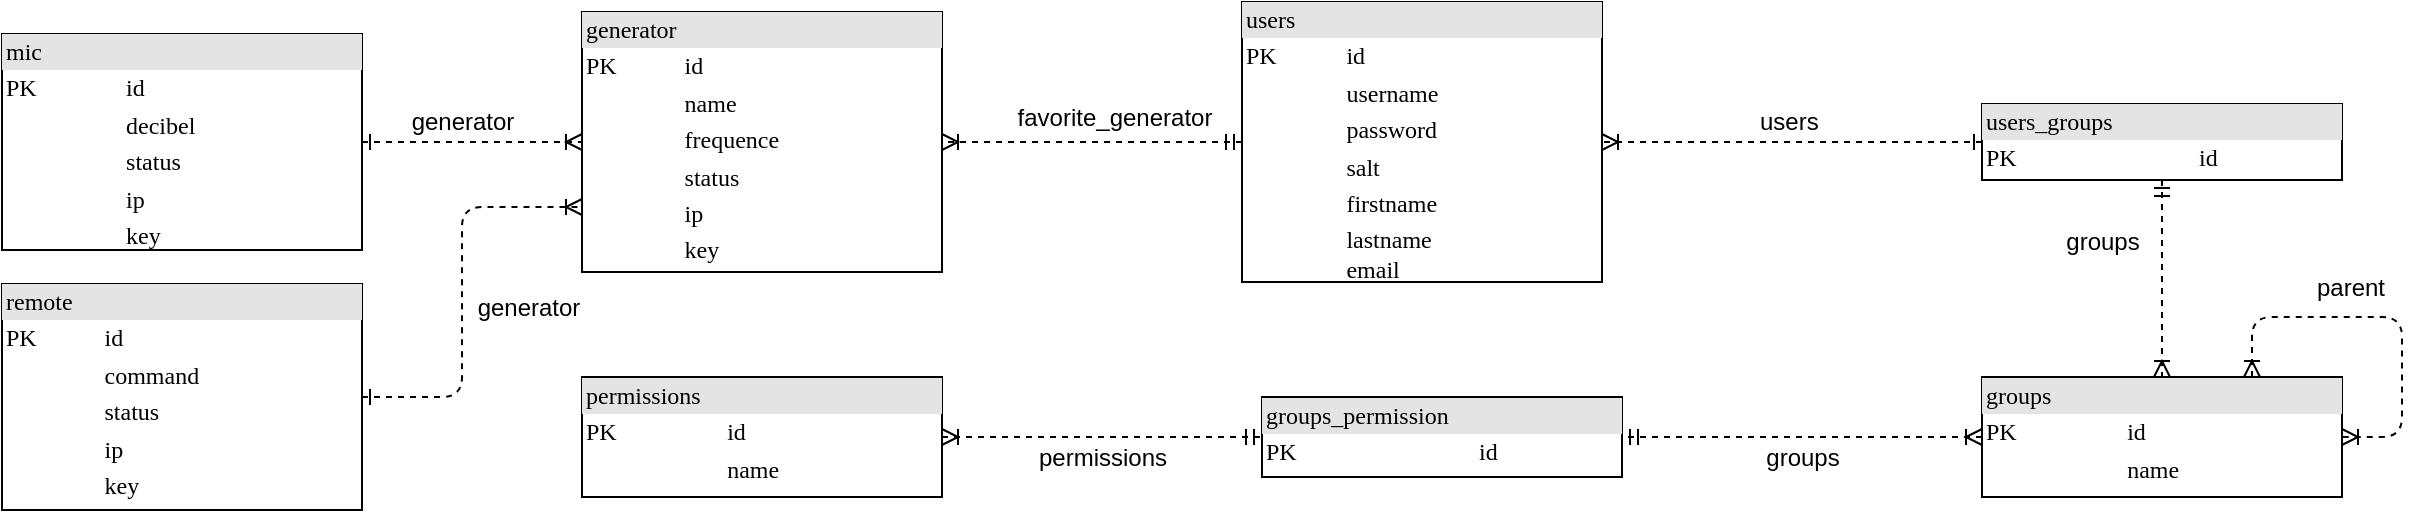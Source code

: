 <mxfile pages="1" version="11.2.4" type="device"><diagram name="Page-1" id="2ca16b54-16f6-2749-3443-fa8db7711227"><mxGraphModel dx="1426" dy="1027" grid="1" gridSize="10" guides="1" tooltips="1" connect="1" arrows="1" fold="1" page="1" pageScale="1" pageWidth="1654" pageHeight="1169" background="#ffffff" math="0" shadow="0"><root><mxCell id="0"/><mxCell id="1" parent="0"/><mxCell id="5gLqeMXHrK_d8059Eth--4" value="&lt;div style=&quot;box-sizing: border-box ; width: 100% ; background: #e4e4e4 ; padding: 2px&quot;&gt;users&lt;/div&gt;&lt;table style=&quot;width: 100% ; font-size: 1em&quot; cellpadding=&quot;2&quot; cellspacing=&quot;0&quot;&gt;&lt;tbody&gt;&lt;tr&gt;&lt;td&gt;PK&lt;/td&gt;&lt;td&gt;id&lt;/td&gt;&lt;/tr&gt;&lt;tr&gt;&lt;td&gt;&lt;br&gt;&lt;/td&gt;&lt;td&gt;username&lt;br&gt;&lt;/td&gt;&lt;/tr&gt;&lt;tr&gt;&lt;td&gt;&lt;/td&gt;&lt;td&gt;password&lt;br&gt;&lt;/td&gt;&lt;/tr&gt;&lt;tr&gt;&lt;td&gt;&lt;br&gt;&lt;/td&gt;&lt;td&gt;salt&lt;br&gt;&lt;/td&gt;&lt;/tr&gt;&lt;tr&gt;&lt;td&gt;&lt;br&gt;&lt;/td&gt;&lt;td&gt;firstname&lt;br&gt;&lt;/td&gt;&lt;/tr&gt;&lt;tr&gt;&lt;td&gt;&lt;br&gt;&lt;/td&gt;&lt;td&gt;lastname&lt;br&gt;email&lt;/td&gt;&lt;/tr&gt;&lt;tr&gt;&lt;td&gt;&lt;br&gt;&lt;/td&gt;&lt;td&gt;&lt;br&gt;&lt;/td&gt;&lt;/tr&gt;&lt;/tbody&gt;&lt;/table&gt;" style="verticalAlign=top;align=left;overflow=fill;html=1;rounded=0;shadow=0;comic=0;labelBackgroundColor=none;strokeColor=#000000;strokeWidth=1;fillColor=#ffffff;fontFamily=Verdana;fontSize=12;fontColor=#000000;" parent="1" vertex="1"><mxGeometry x="690" y="337" width="180" height="140" as="geometry"/></mxCell><mxCell id="5gLqeMXHrK_d8059Eth--12" value="&lt;div style=&quot;box-sizing: border-box ; width: 100% ; background: #e4e4e4 ; padding: 2px&quot;&gt;permissions&lt;br&gt;&lt;/div&gt;&lt;table style=&quot;width: 100% ; font-size: 1em&quot; cellpadding=&quot;2&quot; cellspacing=&quot;0&quot;&gt;&lt;tbody&gt;&lt;tr&gt;&lt;td&gt;PK&lt;/td&gt;&lt;td&gt;id&lt;/td&gt;&lt;/tr&gt;&lt;tr&gt;&lt;td&gt;&lt;br&gt;&lt;/td&gt;&lt;td&gt;name&lt;/td&gt;&lt;/tr&gt;&lt;/tbody&gt;&lt;/table&gt;" style="verticalAlign=top;align=left;overflow=fill;html=1;rounded=0;shadow=0;comic=0;labelBackgroundColor=none;strokeColor=#000000;strokeWidth=1;fillColor=#ffffff;fontFamily=Verdana;fontSize=12;fontColor=#000000;" parent="1" vertex="1"><mxGeometry x="360" y="524.5" width="180" height="60" as="geometry"/></mxCell><mxCell id="5gLqeMXHrK_d8059Eth--19" value="&lt;div style=&quot;box-sizing: border-box ; width: 100% ; background: #e4e4e4 ; padding: 2px&quot;&gt;groups_permission&lt;/div&gt;&lt;table style=&quot;width: 100% ; font-size: 1em&quot; cellpadding=&quot;2&quot; cellspacing=&quot;0&quot;&gt;&lt;tbody&gt;&lt;tr&gt;&lt;td&gt;PK&lt;/td&gt;&lt;td&gt;id&lt;/td&gt;&lt;/tr&gt;&lt;/tbody&gt;&lt;/table&gt;" style="verticalAlign=top;align=left;overflow=fill;html=1;rounded=0;shadow=0;comic=0;labelBackgroundColor=none;strokeColor=#000000;strokeWidth=1;fillColor=#ffffff;fontFamily=Verdana;fontSize=12;fontColor=#000000;" parent="1" vertex="1"><mxGeometry x="700" y="534.5" width="180" height="40" as="geometry"/></mxCell><mxCell id="5gLqeMXHrK_d8059Eth--21" value="&lt;div style=&quot;box-sizing: border-box ; width: 100% ; background: #e4e4e4 ; padding: 2px&quot;&gt;users_groups&lt;/div&gt;&lt;table style=&quot;width: 100% ; font-size: 1em&quot; cellpadding=&quot;2&quot; cellspacing=&quot;0&quot;&gt;&lt;tbody&gt;&lt;tr&gt;&lt;td&gt;PK&lt;/td&gt;&lt;td&gt;id&lt;/td&gt;&lt;/tr&gt;&lt;/tbody&gt;&lt;/table&gt;" style="verticalAlign=top;align=left;overflow=fill;html=1;rounded=0;shadow=0;comic=0;labelBackgroundColor=none;strokeColor=#000000;strokeWidth=1;fillColor=#ffffff;fontFamily=Verdana;fontSize=12;fontColor=#000000;" parent="1" vertex="1"><mxGeometry x="1060" y="388" width="180" height="38" as="geometry"/></mxCell><mxCell id="5gLqeMXHrK_d8059Eth--23" value="&lt;div style=&quot;box-sizing: border-box ; width: 100% ; background: #e4e4e4 ; padding: 2px&quot;&gt;groups&lt;/div&gt;&lt;table style=&quot;width: 100% ; font-size: 1em&quot; cellpadding=&quot;2&quot; cellspacing=&quot;0&quot;&gt;&lt;tbody&gt;&lt;tr&gt;&lt;td&gt;PK&lt;/td&gt;&lt;td&gt;id&lt;/td&gt;&lt;/tr&gt;&lt;tr&gt;&lt;td&gt;&lt;/td&gt;&lt;td&gt;name&lt;/td&gt;&lt;/tr&gt;&lt;/tbody&gt;&lt;/table&gt;" style="verticalAlign=top;align=left;overflow=fill;html=1;rounded=0;shadow=0;comic=0;labelBackgroundColor=none;strokeColor=#000000;strokeWidth=1;fillColor=#ffffff;fontFamily=Verdana;fontSize=12;fontColor=#000000;" parent="1" vertex="1"><mxGeometry x="1060" y="524.5" width="180" height="60" as="geometry"/></mxCell><mxCell id="5gLqeMXHrK_d8059Eth--27" style="edgeStyle=orthogonalEdgeStyle;html=1;dashed=1;labelBackgroundColor=none;startArrow=ERmandOne;endArrow=ERoneToMany;fontFamily=Verdana;fontSize=12;align=left;startFill=0;exitX=0.5;exitY=1;exitDx=0;exitDy=0;entryX=0.5;entryY=0;entryDx=0;entryDy=0;" parent="1" source="5gLqeMXHrK_d8059Eth--21" target="5gLqeMXHrK_d8059Eth--23" edge="1"><mxGeometry relative="1" as="geometry"><mxPoint x="290" y="254.5" as="sourcePoint"/><mxPoint x="1560" y="364.5" as="targetPoint"/><Array as="points"><mxPoint x="1150" y="426.5"/></Array></mxGeometry></mxCell><mxCell id="5gLqeMXHrK_d8059Eth--28" style="edgeStyle=orthogonalEdgeStyle;html=1;dashed=1;labelBackgroundColor=none;startArrow=ERoneToMany;endArrow=ERmandOne;fontFamily=Verdana;fontSize=12;align=left;startFill=0;exitX=1;exitY=0.5;exitDx=0;exitDy=0;entryX=0;entryY=0.5;entryDx=0;entryDy=0;endFill=0;" parent="1" source="5gLqeMXHrK_d8059Eth--12" target="5gLqeMXHrK_d8059Eth--19" edge="1"><mxGeometry relative="1" as="geometry"><mxPoint x="300" y="264.5" as="sourcePoint"/><mxPoint x="750" y="1084.5" as="targetPoint"/><Array as="points"><mxPoint x="670" y="554.5"/><mxPoint x="670" y="554.5"/></Array></mxGeometry></mxCell><mxCell id="5U_GVk4r0EpHy0xkI5pU-6" value="permissions" style="text;html=1;resizable=0;points=[];align=center;verticalAlign=middle;labelBackgroundColor=#ffffff;" parent="5gLqeMXHrK_d8059Eth--28" vertex="1" connectable="0"><mxGeometry x="0.625" y="-41" relative="1" as="geometry"><mxPoint x="-50" y="-31" as="offset"/></mxGeometry></mxCell><mxCell id="5gLqeMXHrK_d8059Eth--33" style="edgeStyle=orthogonalEdgeStyle;html=1;dashed=1;labelBackgroundColor=none;startArrow=ERoneToMany;endArrow=ERmandOne;fontFamily=Verdana;fontSize=12;align=left;startFill=0;exitX=0;exitY=0.5;exitDx=0;exitDy=0;entryX=1;entryY=0.5;entryDx=0;entryDy=0;endFill=0;" parent="1" source="5gLqeMXHrK_d8059Eth--23" target="5gLqeMXHrK_d8059Eth--19" edge="1"><mxGeometry relative="1" as="geometry"><mxPoint x="300" y="264.5" as="sourcePoint"/><mxPoint x="300" y="604.5" as="targetPoint"/><Array as="points"/></mxGeometry></mxCell><mxCell id="5U_GVk4r0EpHy0xkI5pU-5" value="groups" style="text;html=1;resizable=0;points=[];align=center;verticalAlign=middle;labelBackgroundColor=#ffffff;" parent="5gLqeMXHrK_d8059Eth--33" vertex="1" connectable="0"><mxGeometry x="-0.129" y="-2" relative="1" as="geometry"><mxPoint x="-12" y="12" as="offset"/></mxGeometry></mxCell><mxCell id="5gLqeMXHrK_d8059Eth--36" style="edgeStyle=orthogonalEdgeStyle;html=1;dashed=1;labelBackgroundColor=none;startArrow=ERoneToMany;endArrow=ERoneToMany;fontFamily=Verdana;fontSize=12;align=left;startFill=0;entryX=1;entryY=0.5;entryDx=0;entryDy=0;exitX=0.75;exitY=0;exitDx=0;exitDy=0;" parent="1" source="5gLqeMXHrK_d8059Eth--23" target="5gLqeMXHrK_d8059Eth--23" edge="1"><mxGeometry relative="1" as="geometry"><mxPoint x="1250" y="1052" as="sourcePoint"/><mxPoint x="1095" y="1124.5" as="targetPoint"/><Array as="points"><mxPoint x="1195" y="494.5"/><mxPoint x="1270" y="494.5"/><mxPoint x="1270" y="554.5"/></Array></mxGeometry></mxCell><mxCell id="5U_GVk4r0EpHy0xkI5pU-4" value="parent" style="text;html=1;resizable=0;points=[];align=center;verticalAlign=middle;labelBackgroundColor=#ffffff;" parent="5gLqeMXHrK_d8059Eth--36" vertex="1" connectable="0"><mxGeometry x="0.011" y="-1" relative="1" as="geometry"><mxPoint x="-20" y="-16" as="offset"/></mxGeometry></mxCell><mxCell id="5gLqeMXHrK_d8059Eth--39" style="edgeStyle=orthogonalEdgeStyle;html=1;dashed=1;labelBackgroundColor=none;startArrow=ERone;endArrow=ERoneToMany;fontFamily=Verdana;fontSize=12;align=left;startFill=0;entryX=1;entryY=0.5;entryDx=0;entryDy=0;exitX=0;exitY=0.5;exitDx=0;exitDy=0;" parent="1" source="5gLqeMXHrK_d8059Eth--21" target="5gLqeMXHrK_d8059Eth--4" edge="1"><mxGeometry relative="1" as="geometry"><mxPoint x="920" y="280" as="sourcePoint"/><mxPoint x="1095" y="1124.5" as="targetPoint"/><Array as="points"/></mxGeometry></mxCell><mxCell id="5gLqeMXHrK_d8059Eth--48" style="edgeStyle=orthogonalEdgeStyle;html=1;dashed=1;labelBackgroundColor=none;startArrow=ERmandOne;endArrow=ERoneToMany;fontFamily=Verdana;fontSize=12;align=left;entryX=1;entryY=0.5;entryDx=0;entryDy=0;startFill=0;exitX=0;exitY=0.5;exitDx=0;exitDy=0;" parent="1" source="5gLqeMXHrK_d8059Eth--4" target="5gLqeMXHrK_d8059Eth--49" edge="1"><mxGeometry relative="1" as="geometry"><mxPoint x="630" y="500" as="sourcePoint"/><mxPoint x="1430" y="384.5" as="targetPoint"/><Array as="points"/></mxGeometry></mxCell><mxCell id="5U_GVk4r0EpHy0xkI5pU-1" value="favorite_generator" style="text;html=1;resizable=0;points=[];align=center;verticalAlign=middle;labelBackgroundColor=#ffffff;" parent="5gLqeMXHrK_d8059Eth--48" vertex="1" connectable="0"><mxGeometry x="0.305" y="-5" relative="1" as="geometry"><mxPoint x="34" y="-7" as="offset"/></mxGeometry></mxCell><mxCell id="5gLqeMXHrK_d8059Eth--49" value="&lt;div style=&quot;box-sizing: border-box ; width: 100% ; background: #e4e4e4 ; padding: 2px&quot;&gt;generator&lt;/div&gt;&lt;table style=&quot;width: 100% ; font-size: 1em&quot; cellpadding=&quot;2&quot; cellspacing=&quot;0&quot;&gt;&lt;tbody&gt;&lt;tr&gt;&lt;td&gt;PK&lt;/td&gt;&lt;td&gt;id&lt;/td&gt;&lt;/tr&gt;&lt;tr&gt;&lt;td&gt;&lt;br&gt;&lt;/td&gt;&lt;td&gt;name&lt;br&gt;&lt;/td&gt;&lt;/tr&gt;&lt;tr&gt;&lt;td&gt;&lt;/td&gt;&lt;td&gt;frequence&lt;br&gt;&lt;/td&gt;&lt;/tr&gt;&lt;tr&gt;&lt;td&gt;&lt;br&gt;&lt;/td&gt;&lt;td&gt;status&lt;br&gt;&lt;/td&gt;&lt;/tr&gt;&lt;tr&gt;&lt;td&gt;&lt;br&gt;&lt;/td&gt;&lt;td&gt;ip&lt;br&gt;&lt;/td&gt;&lt;/tr&gt;&lt;tr&gt;&lt;td&gt;&lt;br&gt;&lt;/td&gt;&lt;td&gt;key&lt;/td&gt;&lt;/tr&gt;&lt;/tbody&gt;&lt;/table&gt;" style="verticalAlign=top;align=left;overflow=fill;html=1;rounded=0;shadow=0;comic=0;labelBackgroundColor=none;strokeColor=#000000;strokeWidth=1;fillColor=#ffffff;fontFamily=Verdana;fontSize=12;fontColor=#000000;" parent="1" vertex="1"><mxGeometry x="360" y="342" width="180" height="130" as="geometry"/></mxCell><mxCell id="5U_GVk4r0EpHy0xkI5pU-2" value="users" style="text;html=1;resizable=0;points=[];autosize=1;align=left;verticalAlign=top;spacingTop=-4;" parent="1" vertex="1"><mxGeometry x="947" y="387" width="50" height="20" as="geometry"/></mxCell><mxCell id="5U_GVk4r0EpHy0xkI5pU-10" value="groups" style="text;html=1;resizable=0;points=[];align=center;verticalAlign=middle;labelBackgroundColor=#ffffff;" parent="1" vertex="1" connectable="0"><mxGeometry x="1140" y="473" as="geometry"><mxPoint x="-20" y="-16" as="offset"/></mxGeometry></mxCell><mxCell id="OMc9RUhOWRdMu2GafAwP-1" value="&lt;div style=&quot;box-sizing: border-box ; width: 100% ; background: #e4e4e4 ; padding: 2px&quot;&gt;mic&lt;/div&gt;&lt;table style=&quot;width: 100% ; font-size: 1em&quot; cellpadding=&quot;2&quot; cellspacing=&quot;0&quot;&gt;&lt;tbody&gt;&lt;tr&gt;&lt;td&gt;PK&lt;/td&gt;&lt;td&gt;id&lt;/td&gt;&lt;/tr&gt;&lt;tr&gt;&lt;td&gt;&lt;/td&gt;&lt;td&gt;decibel&lt;br&gt;&lt;/td&gt;&lt;/tr&gt;&lt;tr&gt;&lt;td&gt;&lt;br&gt;&lt;/td&gt;&lt;td&gt;status&lt;br&gt;&lt;/td&gt;&lt;/tr&gt;&lt;tr&gt;&lt;td&gt;&lt;br&gt;&lt;/td&gt;&lt;td&gt;ip&lt;br&gt;&lt;/td&gt;&lt;/tr&gt;&lt;tr&gt;&lt;td&gt;&lt;br&gt;&lt;/td&gt;&lt;td&gt;key&lt;/td&gt;&lt;/tr&gt;&lt;/tbody&gt;&lt;/table&gt;" style="verticalAlign=top;align=left;overflow=fill;html=1;rounded=0;shadow=0;comic=0;labelBackgroundColor=none;strokeColor=#000000;strokeWidth=1;fillColor=#ffffff;fontFamily=Verdana;fontSize=12;fontColor=#000000;" vertex="1" parent="1"><mxGeometry x="70" y="353" width="180" height="108" as="geometry"/></mxCell><mxCell id="OMc9RUhOWRdMu2GafAwP-2" value="&lt;div style=&quot;box-sizing: border-box ; width: 100% ; background: #e4e4e4 ; padding: 2px&quot;&gt;remote&lt;/div&gt;&lt;table style=&quot;width: 100% ; font-size: 1em&quot; cellpadding=&quot;2&quot; cellspacing=&quot;0&quot;&gt;&lt;tbody&gt;&lt;tr&gt;&lt;td&gt;PK&lt;/td&gt;&lt;td&gt;id&lt;/td&gt;&lt;/tr&gt;&lt;tr&gt;&lt;td&gt;&lt;/td&gt;&lt;td&gt;command&lt;br&gt;&lt;/td&gt;&lt;/tr&gt;&lt;tr&gt;&lt;td&gt;&lt;br&gt;&lt;/td&gt;&lt;td&gt;status&lt;br&gt;&lt;/td&gt;&lt;/tr&gt;&lt;tr&gt;&lt;td&gt;&lt;br&gt;&lt;/td&gt;&lt;td&gt;ip&lt;br&gt;&lt;/td&gt;&lt;/tr&gt;&lt;tr&gt;&lt;td&gt;&lt;br&gt;&lt;/td&gt;&lt;td&gt;key&lt;/td&gt;&lt;/tr&gt;&lt;/tbody&gt;&lt;/table&gt;" style="verticalAlign=top;align=left;overflow=fill;html=1;rounded=0;shadow=0;comic=0;labelBackgroundColor=none;strokeColor=#000000;strokeWidth=1;fillColor=#ffffff;fontFamily=Verdana;fontSize=12;fontColor=#000000;" vertex="1" parent="1"><mxGeometry x="70" y="478" width="180" height="113" as="geometry"/></mxCell><mxCell id="OMc9RUhOWRdMu2GafAwP-3" style="edgeStyle=orthogonalEdgeStyle;html=1;dashed=1;labelBackgroundColor=none;startArrow=ERone;endArrow=ERoneToMany;fontFamily=Verdana;fontSize=12;align=left;startFill=0;entryX=0;entryY=0.5;entryDx=0;entryDy=0;exitX=1;exitY=0.5;exitDx=0;exitDy=0;" edge="1" parent="1" source="OMc9RUhOWRdMu2GafAwP-1" target="5gLqeMXHrK_d8059Eth--49"><mxGeometry relative="1" as="geometry"><mxPoint x="310" y="450" as="sourcePoint"/><mxPoint x="260" y="250" as="targetPoint"/><Array as="points"/></mxGeometry></mxCell><mxCell id="OMc9RUhOWRdMu2GafAwP-6" value="generator" style="text;html=1;resizable=0;points=[];align=center;verticalAlign=middle;labelBackgroundColor=#ffffff;" vertex="1" connectable="0" parent="OMc9RUhOWRdMu2GafAwP-3"><mxGeometry x="-0.509" relative="1" as="geometry"><mxPoint x="23" y="-10" as="offset"/></mxGeometry></mxCell><mxCell id="OMc9RUhOWRdMu2GafAwP-5" style="edgeStyle=orthogonalEdgeStyle;html=1;dashed=1;labelBackgroundColor=none;startArrow=ERone;endArrow=ERoneToMany;fontFamily=Verdana;fontSize=12;align=left;startFill=0;entryX=0;entryY=0.75;entryDx=0;entryDy=0;exitX=1;exitY=0.5;exitDx=0;exitDy=0;" edge="1" parent="1" source="OMc9RUhOWRdMu2GafAwP-2" target="5gLqeMXHrK_d8059Eth--49"><mxGeometry relative="1" as="geometry"><mxPoint x="260" y="417" as="sourcePoint"/><mxPoint x="370" y="417" as="targetPoint"/><Array as="points"><mxPoint x="300" y="535"/><mxPoint x="300" y="440"/></Array></mxGeometry></mxCell><mxCell id="OMc9RUhOWRdMu2GafAwP-7" value="generator" style="text;html=1;resizable=0;points=[];align=center;verticalAlign=middle;labelBackgroundColor=#ffffff;" vertex="1" connectable="0" parent="1"><mxGeometry x="310" y="500" as="geometry"><mxPoint x="23" y="-10" as="offset"/></mxGeometry></mxCell></root></mxGraphModel></diagram></mxfile>